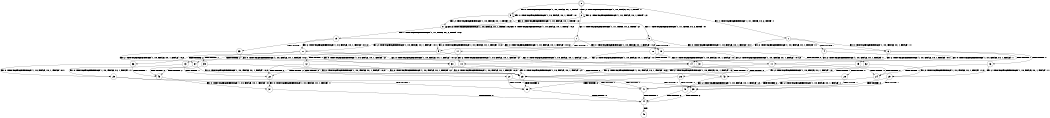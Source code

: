 digraph BCG {
size = "7, 10.5";
center = TRUE;
node [shape = circle];
0 [peripheries = 2];
0 -> 1 [label = "EX !1 !ATOMIC_EXCH_BRANCH (1, +1, TRUE, +0, 2, TRUE) !::"];
0 -> 2 [label = "EX !2 !ATOMIC_EXCH_BRANCH (1, +0, FALSE, +0, 1, TRUE) !::"];
0 -> 3 [label = "EX !0 !ATOMIC_EXCH_BRANCH (1, +0, FALSE, +0, 1, TRUE) !::"];
1 -> 4 [label = "TERMINATE !1"];
1 -> 5 [label = "EX !2 !ATOMIC_EXCH_BRANCH (1, +0, FALSE, +0, 1, FALSE) !:1:"];
1 -> 6 [label = "EX !0 !ATOMIC_EXCH_BRANCH (1, +0, FALSE, +0, 1, FALSE) !:1:"];
2 -> 7 [label = "EX !1 !ATOMIC_EXCH_BRANCH (1, +1, TRUE, +0, 2, TRUE) !:2:"];
2 -> 8 [label = "EX !0 !ATOMIC_EXCH_BRANCH (1, +0, FALSE, +0, 1, TRUE) !:2:"];
2 -> 2 [label = "EX !2 !ATOMIC_EXCH_BRANCH (1, +0, FALSE, +0, 1, TRUE) !:2:"];
3 -> 9 [label = "EX !1 !ATOMIC_EXCH_BRANCH (1, +1, TRUE, +0, 2, TRUE) !:0:"];
3 -> 8 [label = "EX !2 !ATOMIC_EXCH_BRANCH (1, +0, FALSE, +0, 1, TRUE) !:0:"];
3 -> 3 [label = "EX !0 !ATOMIC_EXCH_BRANCH (1, +0, FALSE, +0, 1, TRUE) !:0:"];
4 -> 10 [label = "EX !2 !ATOMIC_EXCH_BRANCH (1, +0, FALSE, +0, 1, FALSE) !::"];
4 -> 11 [label = "EX !0 !ATOMIC_EXCH_BRANCH (1, +0, FALSE, +0, 1, FALSE) !::"];
5 -> 12 [label = "TERMINATE !1"];
5 -> 13 [label = "TERMINATE !2"];
5 -> 14 [label = "EX !0 !ATOMIC_EXCH_BRANCH (1, +0, FALSE, +0, 1, FALSE) !:1:2:"];
6 -> 15 [label = "TERMINATE !1"];
6 -> 16 [label = "TERMINATE !0"];
6 -> 14 [label = "EX !2 !ATOMIC_EXCH_BRANCH (1, +0, FALSE, +0, 1, FALSE) !:0:1:"];
7 -> 17 [label = "TERMINATE !1"];
7 -> 18 [label = "EX !0 !ATOMIC_EXCH_BRANCH (1, +0, FALSE, +0, 1, FALSE) !:1:2:"];
7 -> 5 [label = "EX !2 !ATOMIC_EXCH_BRANCH (1, +0, FALSE, +0, 1, FALSE) !:1:2:"];
8 -> 19 [label = "EX !1 !ATOMIC_EXCH_BRANCH (1, +1, TRUE, +0, 2, TRUE) !:0:2:"];
8 -> 8 [label = "EX !2 !ATOMIC_EXCH_BRANCH (1, +0, FALSE, +0, 1, TRUE) !:0:2:"];
8 -> 8 [label = "EX !0 !ATOMIC_EXCH_BRANCH (1, +0, FALSE, +0, 1, TRUE) !:0:2:"];
9 -> 20 [label = "TERMINATE !1"];
9 -> 21 [label = "EX !2 !ATOMIC_EXCH_BRANCH (1, +0, FALSE, +0, 1, FALSE) !:0:1:"];
9 -> 6 [label = "EX !0 !ATOMIC_EXCH_BRANCH (1, +0, FALSE, +0, 1, FALSE) !:0:1:"];
10 -> 22 [label = "TERMINATE !2"];
10 -> 23 [label = "EX !0 !ATOMIC_EXCH_BRANCH (1, +0, FALSE, +0, 1, FALSE) !:2:"];
11 -> 24 [label = "TERMINATE !0"];
11 -> 23 [label = "EX !2 !ATOMIC_EXCH_BRANCH (1, +0, FALSE, +0, 1, FALSE) !:0:"];
12 -> 22 [label = "TERMINATE !2"];
12 -> 23 [label = "EX !0 !ATOMIC_EXCH_BRANCH (1, +0, FALSE, +0, 1, FALSE) !:2:"];
13 -> 22 [label = "TERMINATE !1"];
13 -> 25 [label = "EX !0 !ATOMIC_EXCH_BRANCH (1, +0, FALSE, +0, 1, FALSE) !:1:"];
14 -> 26 [label = "TERMINATE !1"];
14 -> 27 [label = "TERMINATE !2"];
14 -> 28 [label = "TERMINATE !0"];
15 -> 24 [label = "TERMINATE !0"];
15 -> 23 [label = "EX !2 !ATOMIC_EXCH_BRANCH (1, +0, FALSE, +0, 1, FALSE) !:0:"];
16 -> 24 [label = "TERMINATE !1"];
16 -> 29 [label = "EX !2 !ATOMIC_EXCH_BRANCH (1, +0, FALSE, +0, 1, FALSE) !:1:"];
17 -> 10 [label = "EX !2 !ATOMIC_EXCH_BRANCH (1, +0, FALSE, +0, 1, FALSE) !:2:"];
17 -> 30 [label = "EX !0 !ATOMIC_EXCH_BRANCH (1, +0, FALSE, +0, 1, FALSE) !:2:"];
18 -> 31 [label = "TERMINATE !1"];
18 -> 32 [label = "TERMINATE !0"];
18 -> 14 [label = "EX !2 !ATOMIC_EXCH_BRANCH (1, +0, FALSE, +0, 1, FALSE) !:0:1:2:"];
19 -> 33 [label = "TERMINATE !1"];
19 -> 21 [label = "EX !2 !ATOMIC_EXCH_BRANCH (1, +0, FALSE, +0, 1, FALSE) !:0:1:2:"];
19 -> 18 [label = "EX !0 !ATOMIC_EXCH_BRANCH (1, +0, FALSE, +0, 1, FALSE) !:0:1:2:"];
20 -> 11 [label = "EX !0 !ATOMIC_EXCH_BRANCH (1, +0, FALSE, +0, 1, FALSE) !:0:"];
20 -> 34 [label = "EX !2 !ATOMIC_EXCH_BRANCH (1, +0, FALSE, +0, 1, FALSE) !:0:"];
21 -> 35 [label = "TERMINATE !1"];
21 -> 36 [label = "TERMINATE !2"];
21 -> 14 [label = "EX !0 !ATOMIC_EXCH_BRANCH (1, +0, FALSE, +0, 1, FALSE) !:0:1:2:"];
22 -> 37 [label = "EX !0 !ATOMIC_EXCH_BRANCH (1, +0, FALSE, +0, 1, FALSE) !::"];
23 -> 38 [label = "TERMINATE !2"];
23 -> 39 [label = "TERMINATE !0"];
24 -> 40 [label = "EX !2 !ATOMIC_EXCH_BRANCH (1, +0, FALSE, +0, 1, FALSE) !::"];
25 -> 38 [label = "TERMINATE !1"];
25 -> 41 [label = "TERMINATE !0"];
26 -> 38 [label = "TERMINATE !2"];
26 -> 39 [label = "TERMINATE !0"];
27 -> 38 [label = "TERMINATE !1"];
27 -> 41 [label = "TERMINATE !0"];
28 -> 39 [label = "TERMINATE !1"];
28 -> 41 [label = "TERMINATE !2"];
29 -> 39 [label = "TERMINATE !1"];
29 -> 41 [label = "TERMINATE !2"];
30 -> 42 [label = "TERMINATE !0"];
30 -> 23 [label = "EX !2 !ATOMIC_EXCH_BRANCH (1, +0, FALSE, +0, 1, FALSE) !:0:2:"];
31 -> 23 [label = "EX !2 !ATOMIC_EXCH_BRANCH (1, +0, FALSE, +0, 1, FALSE) !:0:2:"];
31 -> 42 [label = "TERMINATE !0"];
32 -> 29 [label = "EX !2 !ATOMIC_EXCH_BRANCH (1, +0, FALSE, +0, 1, FALSE) !:1:2:"];
32 -> 42 [label = "TERMINATE !1"];
33 -> 34 [label = "EX !2 !ATOMIC_EXCH_BRANCH (1, +0, FALSE, +0, 1, FALSE) !:0:2:"];
33 -> 30 [label = "EX !0 !ATOMIC_EXCH_BRANCH (1, +0, FALSE, +0, 1, FALSE) !:0:2:"];
34 -> 43 [label = "TERMINATE !2"];
34 -> 23 [label = "EX !0 !ATOMIC_EXCH_BRANCH (1, +0, FALSE, +0, 1, FALSE) !:0:2:"];
35 -> 23 [label = "EX !0 !ATOMIC_EXCH_BRANCH (1, +0, FALSE, +0, 1, FALSE) !:0:2:"];
35 -> 43 [label = "TERMINATE !2"];
36 -> 25 [label = "EX !0 !ATOMIC_EXCH_BRANCH (1, +0, FALSE, +0, 1, FALSE) !:0:1:"];
36 -> 43 [label = "TERMINATE !1"];
37 -> 44 [label = "TERMINATE !0"];
38 -> 44 [label = "TERMINATE !0"];
39 -> 44 [label = "TERMINATE !2"];
40 -> 44 [label = "TERMINATE !2"];
41 -> 44 [label = "TERMINATE !1"];
42 -> 40 [label = "EX !2 !ATOMIC_EXCH_BRANCH (1, +0, FALSE, +0, 1, FALSE) !:2:"];
43 -> 37 [label = "EX !0 !ATOMIC_EXCH_BRANCH (1, +0, FALSE, +0, 1, FALSE) !:0:"];
44 -> 45 [label = "exit"];
}
